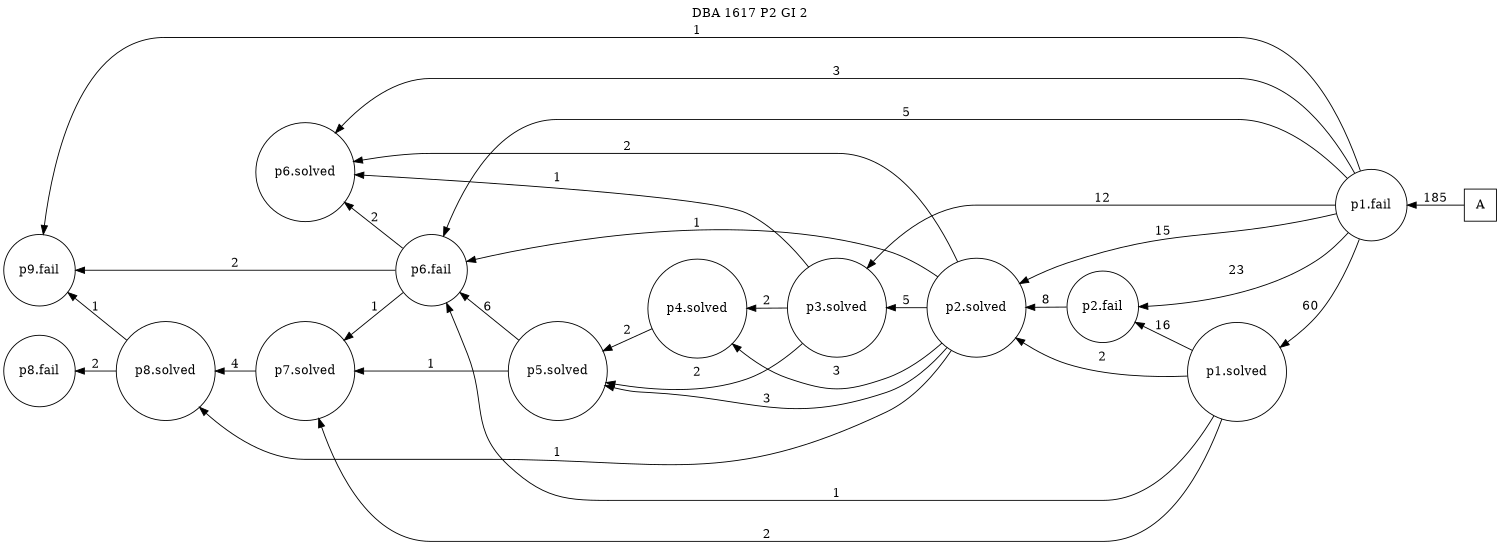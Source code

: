 digraph DBA_1617_P2_GI_2 {
labelloc="tl"
label= " DBA 1617 P2 GI 2 "
rankdir="RL";
graph [ size=" 10 , 10 !"]

"A" [shape="square" label="A"]
"p1.fail" [shape="circle" label="p1.fail"]
"p1.solved" [shape="circle" label="p1.solved"]
"p2.fail" [shape="circle" label="p2.fail"]
"p2.solved" [shape="circle" label="p2.solved"]
"p3.solved" [shape="circle" label="p3.solved"]
"p4.solved" [shape="circle" label="p4.solved"]
"p5.solved" [shape="circle" label="p5.solved"]
"p6.fail" [shape="circle" label="p6.fail"]
"p7.solved" [shape="circle" label="p7.solved"]
"p8.solved" [shape="circle" label="p8.solved"]
"p8.fail" [shape="circle" label="p8.fail"]
"p6.solved" [shape="circle" label="p6.solved"]
"p9.fail" [shape="circle" label="p9.fail"]
"A" -> "p1.fail" [ label=185]
"p1.fail" -> "p1.solved" [ label=60]
"p1.fail" -> "p2.fail" [ label=23]
"p1.fail" -> "p2.solved" [ label=15]
"p1.fail" -> "p3.solved" [ label=12]
"p1.fail" -> "p6.fail" [ label=5]
"p1.fail" -> "p6.solved" [ label=3]
"p1.fail" -> "p9.fail" [ label=1]
"p1.solved" -> "p2.fail" [ label=16]
"p1.solved" -> "p2.solved" [ label=2]
"p1.solved" -> "p6.fail" [ label=1]
"p1.solved" -> "p7.solved" [ label=2]
"p2.fail" -> "p2.solved" [ label=8]
"p2.solved" -> "p3.solved" [ label=5]
"p2.solved" -> "p4.solved" [ label=3]
"p2.solved" -> "p5.solved" [ label=3]
"p2.solved" -> "p6.fail" [ label=1]
"p2.solved" -> "p8.solved" [ label=1]
"p2.solved" -> "p6.solved" [ label=2]
"p3.solved" -> "p4.solved" [ label=2]
"p3.solved" -> "p5.solved" [ label=2]
"p3.solved" -> "p6.solved" [ label=1]
"p4.solved" -> "p5.solved" [ label=2]
"p5.solved" -> "p6.fail" [ label=6]
"p5.solved" -> "p7.solved" [ label=1]
"p6.fail" -> "p7.solved" [ label=1]
"p6.fail" -> "p6.solved" [ label=2]
"p6.fail" -> "p9.fail" [ label=2]
"p7.solved" -> "p8.solved" [ label=4]
"p8.solved" -> "p8.fail" [ label=2]
"p8.solved" -> "p9.fail" [ label=1]
}
